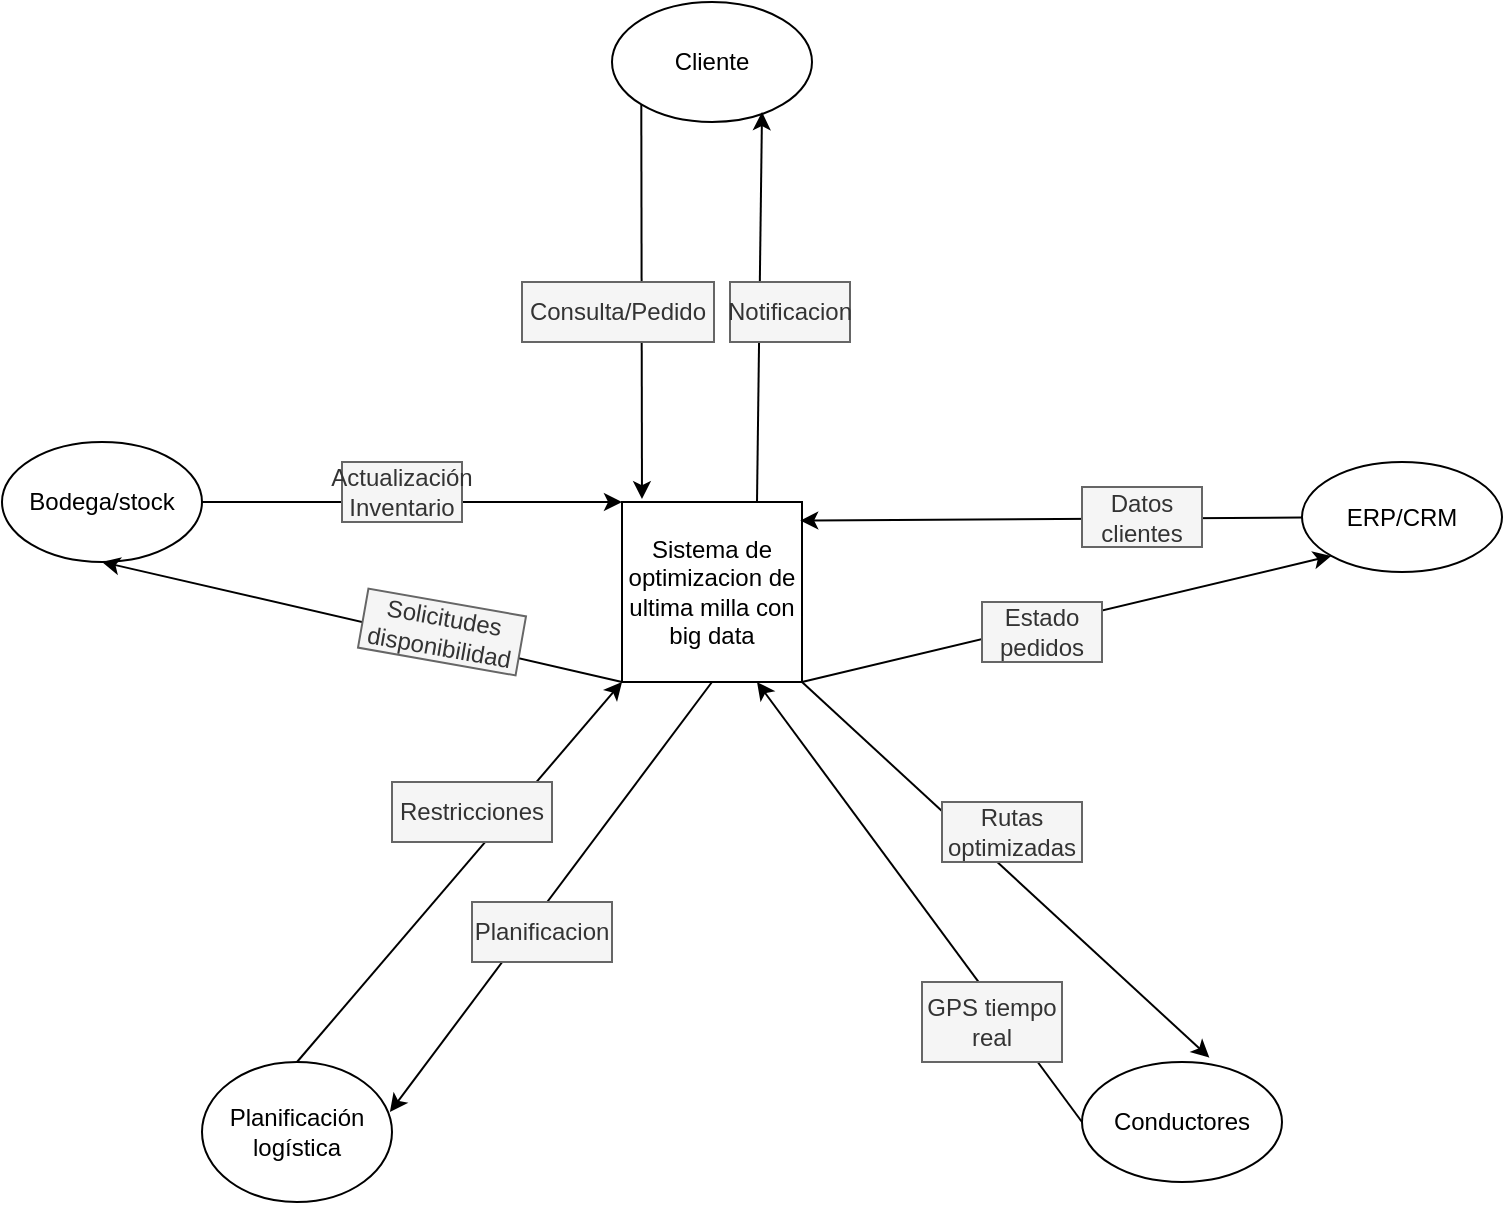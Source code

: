<mxfile version="28.1.1">
  <diagram name="Página-1" id="fbAMJWuwcNffhX7fD1s_">
    <mxGraphModel dx="1158" dy="662" grid="1" gridSize="10" guides="1" tooltips="1" connect="1" arrows="1" fold="1" page="1" pageScale="1" pageWidth="827" pageHeight="1169" math="0" shadow="0">
      <root>
        <mxCell id="0" />
        <mxCell id="1" parent="0" />
        <mxCell id="LINFXKRJJMU7odbiyd8P-1" value="Sistema de optimizacion de ultima milla con big data" style="whiteSpace=wrap;html=1;aspect=fixed;" vertex="1" parent="1">
          <mxGeometry x="360" y="380" width="90" height="90" as="geometry" />
        </mxCell>
        <mxCell id="LINFXKRJJMU7odbiyd8P-2" value="Cliente" style="ellipse;whiteSpace=wrap;html=1;" vertex="1" parent="1">
          <mxGeometry x="355" y="130" width="100" height="60" as="geometry" />
        </mxCell>
        <mxCell id="LINFXKRJJMU7odbiyd8P-3" value="Bodega/stock" style="ellipse;whiteSpace=wrap;html=1;" vertex="1" parent="1">
          <mxGeometry x="50" y="350" width="100" height="60" as="geometry" />
        </mxCell>
        <mxCell id="LINFXKRJJMU7odbiyd8P-4" value="Planificación logística" style="ellipse;whiteSpace=wrap;html=1;" vertex="1" parent="1">
          <mxGeometry x="150" y="660" width="95" height="70" as="geometry" />
        </mxCell>
        <mxCell id="LINFXKRJJMU7odbiyd8P-5" value="Conductores" style="ellipse;whiteSpace=wrap;html=1;" vertex="1" parent="1">
          <mxGeometry x="590" y="660" width="100" height="60" as="geometry" />
        </mxCell>
        <mxCell id="LINFXKRJJMU7odbiyd8P-6" value="ERP/CRM" style="ellipse;whiteSpace=wrap;html=1;" vertex="1" parent="1">
          <mxGeometry x="700" y="360" width="100" height="55" as="geometry" />
        </mxCell>
        <mxCell id="LINFXKRJJMU7odbiyd8P-8" value="" style="endArrow=classic;html=1;rounded=0;entryX=0.111;entryY=-0.016;entryDx=0;entryDy=0;exitX=0;exitY=1;exitDx=0;exitDy=0;entryPerimeter=0;" edge="1" parent="1" source="LINFXKRJJMU7odbiyd8P-2" target="LINFXKRJJMU7odbiyd8P-1">
          <mxGeometry width="50" height="50" relative="1" as="geometry">
            <mxPoint x="390" y="340" as="sourcePoint" />
            <mxPoint x="440" y="290" as="targetPoint" />
          </mxGeometry>
        </mxCell>
        <mxCell id="LINFXKRJJMU7odbiyd8P-9" value="" style="endArrow=classic;html=1;rounded=0;entryX=0.75;entryY=0.917;entryDx=0;entryDy=0;entryPerimeter=0;exitX=0.75;exitY=0;exitDx=0;exitDy=0;" edge="1" parent="1" source="LINFXKRJJMU7odbiyd8P-1" target="LINFXKRJJMU7odbiyd8P-2">
          <mxGeometry width="50" height="50" relative="1" as="geometry">
            <mxPoint x="390" y="340" as="sourcePoint" />
            <mxPoint x="440" y="290" as="targetPoint" />
          </mxGeometry>
        </mxCell>
        <mxCell id="LINFXKRJJMU7odbiyd8P-10" value="Consulta/Pedido" style="text;html=1;align=center;verticalAlign=middle;whiteSpace=wrap;rounded=0;fillColor=#f5f5f5;fontColor=#333333;strokeColor=#666666;" vertex="1" parent="1">
          <mxGeometry x="310" y="270" width="96" height="30" as="geometry" />
        </mxCell>
        <mxCell id="LINFXKRJJMU7odbiyd8P-12" value="Notificacion" style="text;html=1;align=center;verticalAlign=middle;whiteSpace=wrap;rounded=0;fillColor=#f5f5f5;fontColor=#333333;strokeColor=#666666;" vertex="1" parent="1">
          <mxGeometry x="414" y="270" width="60" height="30" as="geometry" />
        </mxCell>
        <mxCell id="LINFXKRJJMU7odbiyd8P-13" value="" style="endArrow=classic;html=1;rounded=0;exitX=1;exitY=0.5;exitDx=0;exitDy=0;entryX=0;entryY=0;entryDx=0;entryDy=0;" edge="1" parent="1" source="LINFXKRJJMU7odbiyd8P-3" target="LINFXKRJJMU7odbiyd8P-1">
          <mxGeometry width="50" height="50" relative="1" as="geometry">
            <mxPoint x="420" y="430" as="sourcePoint" />
            <mxPoint x="470" y="380" as="targetPoint" />
          </mxGeometry>
        </mxCell>
        <mxCell id="LINFXKRJJMU7odbiyd8P-15" value="" style="endArrow=classic;html=1;rounded=0;entryX=0.5;entryY=1;entryDx=0;entryDy=0;exitX=0;exitY=1;exitDx=0;exitDy=0;" edge="1" parent="1" source="LINFXKRJJMU7odbiyd8P-1" target="LINFXKRJJMU7odbiyd8P-3">
          <mxGeometry width="50" height="50" relative="1" as="geometry">
            <mxPoint x="410" y="520" as="sourcePoint" />
            <mxPoint x="460" y="470" as="targetPoint" />
          </mxGeometry>
        </mxCell>
        <mxCell id="LINFXKRJJMU7odbiyd8P-17" value="Actualización&lt;div&gt;Inventario&lt;/div&gt;" style="text;html=1;align=center;verticalAlign=middle;whiteSpace=wrap;rounded=0;fillColor=#f5f5f5;fontColor=#333333;strokeColor=#666666;" vertex="1" parent="1">
          <mxGeometry x="220" y="360" width="60" height="30" as="geometry" />
        </mxCell>
        <mxCell id="LINFXKRJJMU7odbiyd8P-19" value="Solicitudes&lt;div&gt;disponibilidad&lt;/div&gt;" style="text;html=1;align=center;verticalAlign=middle;whiteSpace=wrap;rounded=0;fillColor=#f5f5f5;fontColor=#333333;strokeColor=#666666;rotation=10;" vertex="1" parent="1">
          <mxGeometry x="230" y="430" width="80" height="30" as="geometry" />
        </mxCell>
        <mxCell id="LINFXKRJJMU7odbiyd8P-20" value="" style="endArrow=classic;html=1;rounded=0;exitX=0.5;exitY=0;exitDx=0;exitDy=0;entryX=0;entryY=1;entryDx=0;entryDy=0;" edge="1" parent="1" source="LINFXKRJJMU7odbiyd8P-4" target="LINFXKRJJMU7odbiyd8P-1">
          <mxGeometry width="50" height="50" relative="1" as="geometry">
            <mxPoint x="440" y="510" as="sourcePoint" />
            <mxPoint x="490" y="460" as="targetPoint" />
          </mxGeometry>
        </mxCell>
        <mxCell id="LINFXKRJJMU7odbiyd8P-21" value="" style="endArrow=classic;html=1;rounded=0;entryX=0.989;entryY=0.357;entryDx=0;entryDy=0;entryPerimeter=0;exitX=0.5;exitY=1;exitDx=0;exitDy=0;" edge="1" parent="1" source="LINFXKRJJMU7odbiyd8P-1" target="LINFXKRJJMU7odbiyd8P-4">
          <mxGeometry width="50" height="50" relative="1" as="geometry">
            <mxPoint x="440" y="510" as="sourcePoint" />
            <mxPoint x="490" y="460" as="targetPoint" />
          </mxGeometry>
        </mxCell>
        <mxCell id="LINFXKRJJMU7odbiyd8P-22" value="Restricciones" style="text;html=1;align=center;verticalAlign=middle;whiteSpace=wrap;rounded=0;fillColor=#f5f5f5;fontColor=#333333;strokeColor=#666666;" vertex="1" parent="1">
          <mxGeometry x="245" y="520" width="80" height="30" as="geometry" />
        </mxCell>
        <mxCell id="LINFXKRJJMU7odbiyd8P-23" value="Planificacion" style="text;html=1;align=center;verticalAlign=middle;whiteSpace=wrap;rounded=0;fillColor=#f5f5f5;fontColor=#333333;strokeColor=#666666;" vertex="1" parent="1">
          <mxGeometry x="285" y="580" width="70" height="30" as="geometry" />
        </mxCell>
        <mxCell id="LINFXKRJJMU7odbiyd8P-24" value="" style="endArrow=classic;html=1;rounded=0;entryX=0.75;entryY=1;entryDx=0;entryDy=0;exitX=0;exitY=0.5;exitDx=0;exitDy=0;" edge="1" parent="1" source="LINFXKRJJMU7odbiyd8P-5" target="LINFXKRJJMU7odbiyd8P-1">
          <mxGeometry width="50" height="50" relative="1" as="geometry">
            <mxPoint x="440" y="510" as="sourcePoint" />
            <mxPoint x="490" y="460" as="targetPoint" />
          </mxGeometry>
        </mxCell>
        <mxCell id="LINFXKRJJMU7odbiyd8P-25" value="" style="endArrow=classic;html=1;rounded=0;exitX=1;exitY=1;exitDx=0;exitDy=0;entryX=0.637;entryY=-0.036;entryDx=0;entryDy=0;entryPerimeter=0;" edge="1" parent="1" source="LINFXKRJJMU7odbiyd8P-1" target="LINFXKRJJMU7odbiyd8P-5">
          <mxGeometry width="50" height="50" relative="1" as="geometry">
            <mxPoint x="440" y="510" as="sourcePoint" />
            <mxPoint x="490" y="460" as="targetPoint" />
          </mxGeometry>
        </mxCell>
        <mxCell id="LINFXKRJJMU7odbiyd8P-26" value="GPS tiempo real" style="text;html=1;align=center;verticalAlign=middle;whiteSpace=wrap;rounded=0;fillColor=#f5f5f5;fontColor=#333333;strokeColor=#666666;" vertex="1" parent="1">
          <mxGeometry x="510" y="620" width="70" height="40" as="geometry" />
        </mxCell>
        <mxCell id="LINFXKRJJMU7odbiyd8P-27" value="Rutas optimizadas" style="text;html=1;align=center;verticalAlign=middle;whiteSpace=wrap;rounded=0;fillColor=#f5f5f5;fontColor=#333333;strokeColor=#666666;" vertex="1" parent="1">
          <mxGeometry x="520" y="530" width="70" height="30" as="geometry" />
        </mxCell>
        <mxCell id="LINFXKRJJMU7odbiyd8P-28" value="" style="endArrow=classic;html=1;rounded=0;entryX=0.99;entryY=0.103;entryDx=0;entryDy=0;entryPerimeter=0;" edge="1" parent="1" source="LINFXKRJJMU7odbiyd8P-6" target="LINFXKRJJMU7odbiyd8P-1">
          <mxGeometry width="50" height="50" relative="1" as="geometry">
            <mxPoint x="440" y="510" as="sourcePoint" />
            <mxPoint x="490" y="460" as="targetPoint" />
          </mxGeometry>
        </mxCell>
        <mxCell id="LINFXKRJJMU7odbiyd8P-29" value="" style="endArrow=classic;html=1;rounded=0;exitX=1;exitY=1;exitDx=0;exitDy=0;entryX=0;entryY=1;entryDx=0;entryDy=0;" edge="1" parent="1" source="LINFXKRJJMU7odbiyd8P-1" target="LINFXKRJJMU7odbiyd8P-6">
          <mxGeometry width="50" height="50" relative="1" as="geometry">
            <mxPoint x="440" y="510" as="sourcePoint" />
            <mxPoint x="490" y="460" as="targetPoint" />
          </mxGeometry>
        </mxCell>
        <mxCell id="LINFXKRJJMU7odbiyd8P-30" value="Datos clientes" style="text;html=1;align=center;verticalAlign=middle;whiteSpace=wrap;rounded=0;fillColor=#f5f5f5;fontColor=#333333;strokeColor=#666666;" vertex="1" parent="1">
          <mxGeometry x="590" y="372.5" width="60" height="30" as="geometry" />
        </mxCell>
        <mxCell id="LINFXKRJJMU7odbiyd8P-31" value="Estado pedidos" style="text;html=1;align=center;verticalAlign=middle;whiteSpace=wrap;rounded=0;fillColor=#f5f5f5;fontColor=#333333;strokeColor=#666666;" vertex="1" parent="1">
          <mxGeometry x="540" y="430" width="60" height="30" as="geometry" />
        </mxCell>
      </root>
    </mxGraphModel>
  </diagram>
</mxfile>
